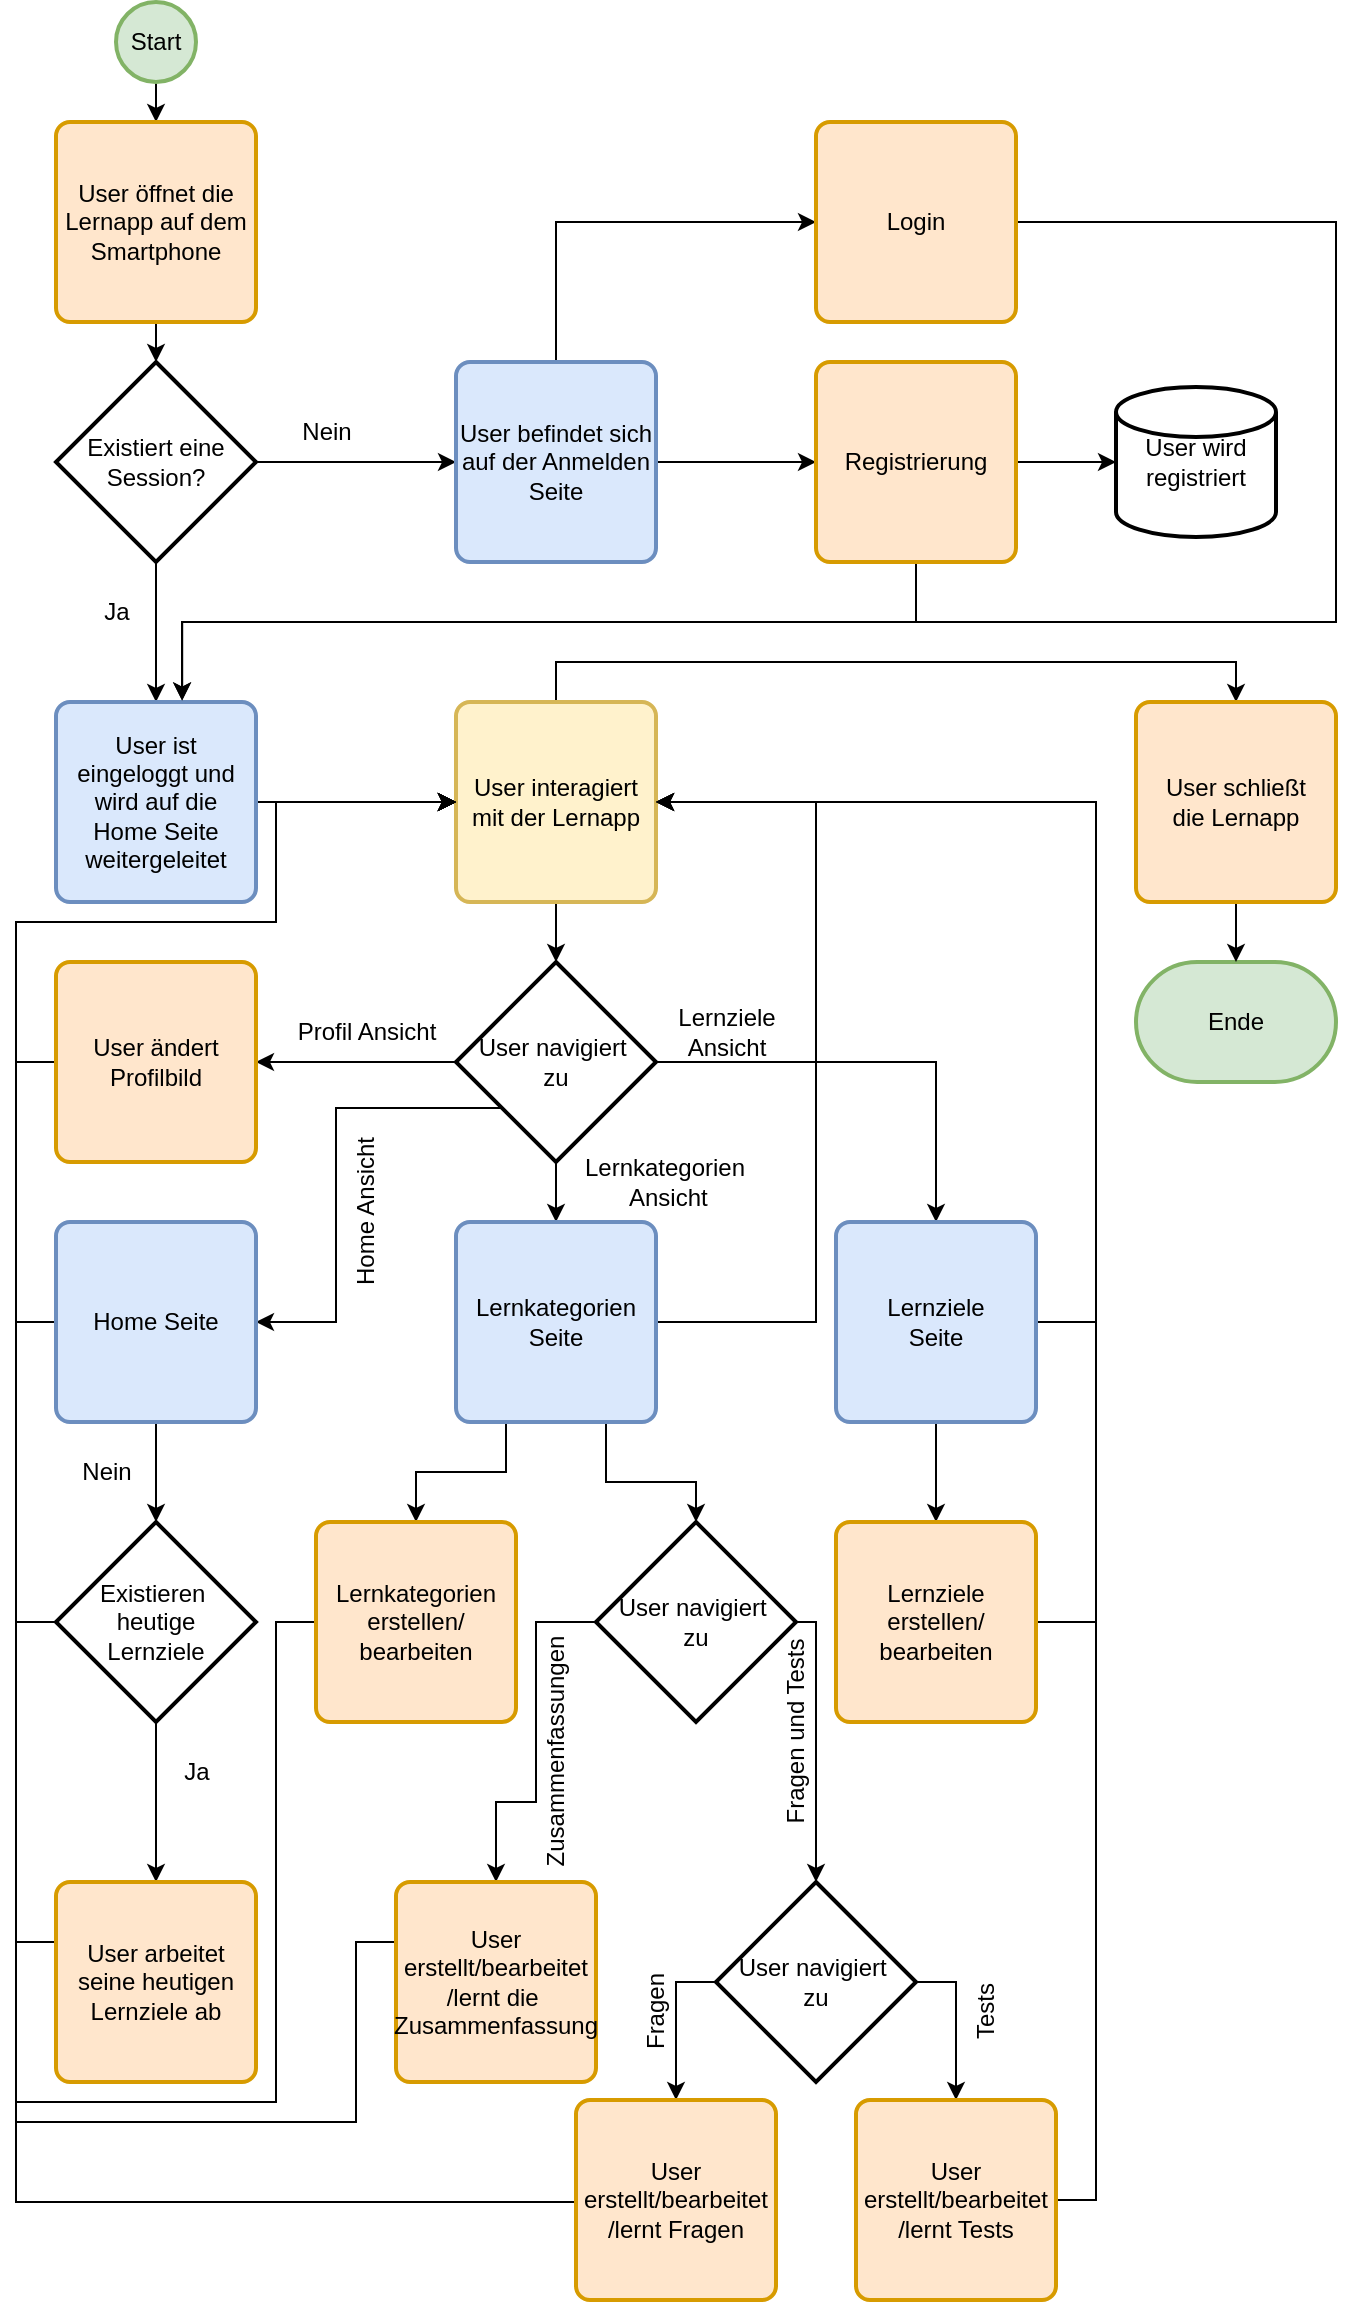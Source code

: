 <mxfile version="21.6.1" type="device">
  <diagram id="C5RBs43oDa-KdzZeNtuy" name="Page-1">
    <mxGraphModel dx="840" dy="412" grid="1" gridSize="10" guides="1" tooltips="1" connect="1" arrows="1" fold="1" page="1" pageScale="1" pageWidth="827" pageHeight="1169" math="0" shadow="0">
      <root>
        <mxCell id="WIyWlLk6GJQsqaUBKTNV-0" />
        <mxCell id="WIyWlLk6GJQsqaUBKTNV-1" parent="WIyWlLk6GJQsqaUBKTNV-0" />
        <mxCell id="JB9ikCB7ne3YyeCqC80r-2" style="edgeStyle=orthogonalEdgeStyle;rounded=0;orthogonalLoop=1;jettySize=auto;html=1;exitX=0.5;exitY=1;exitDx=0;exitDy=0;exitPerimeter=0;" parent="WIyWlLk6GJQsqaUBKTNV-1" source="JB9ikCB7ne3YyeCqC80r-0" target="JB9ikCB7ne3YyeCqC80r-1" edge="1">
          <mxGeometry relative="1" as="geometry" />
        </mxCell>
        <mxCell id="JB9ikCB7ne3YyeCqC80r-0" value="Start" style="strokeWidth=2;html=1;shape=mxgraph.flowchart.start_2;whiteSpace=wrap;fillColor=#d5e8d4;strokeColor=#82b366;" parent="WIyWlLk6GJQsqaUBKTNV-1" vertex="1">
          <mxGeometry x="90" y="20" width="40" height="40" as="geometry" />
        </mxCell>
        <mxCell id="JB9ikCB7ne3YyeCqC80r-4" style="edgeStyle=orthogonalEdgeStyle;rounded=0;orthogonalLoop=1;jettySize=auto;html=1;exitX=0.5;exitY=1;exitDx=0;exitDy=0;entryX=0.5;entryY=0;entryDx=0;entryDy=0;entryPerimeter=0;" parent="WIyWlLk6GJQsqaUBKTNV-1" source="JB9ikCB7ne3YyeCqC80r-1" target="JB9ikCB7ne3YyeCqC80r-3" edge="1">
          <mxGeometry relative="1" as="geometry" />
        </mxCell>
        <mxCell id="JB9ikCB7ne3YyeCqC80r-1" value="User öffnet die Lernapp auf dem Smartphone" style="rounded=1;whiteSpace=wrap;html=1;absoluteArcSize=1;arcSize=14;strokeWidth=2;fillColor=#ffe6cc;strokeColor=#d79b00;" parent="WIyWlLk6GJQsqaUBKTNV-1" vertex="1">
          <mxGeometry x="60" y="80" width="100" height="100" as="geometry" />
        </mxCell>
        <mxCell id="JB9ikCB7ne3YyeCqC80r-6" style="edgeStyle=orthogonalEdgeStyle;rounded=0;orthogonalLoop=1;jettySize=auto;html=1;exitX=0.5;exitY=1;exitDx=0;exitDy=0;exitPerimeter=0;entryX=0.5;entryY=0;entryDx=0;entryDy=0;" parent="WIyWlLk6GJQsqaUBKTNV-1" source="JB9ikCB7ne3YyeCqC80r-3" target="JB9ikCB7ne3YyeCqC80r-5" edge="1">
          <mxGeometry relative="1" as="geometry" />
        </mxCell>
        <mxCell id="JB9ikCB7ne3YyeCqC80r-9" style="edgeStyle=orthogonalEdgeStyle;rounded=0;orthogonalLoop=1;jettySize=auto;html=1;exitX=1;exitY=0.5;exitDx=0;exitDy=0;exitPerimeter=0;entryX=0;entryY=0.5;entryDx=0;entryDy=0;" parent="WIyWlLk6GJQsqaUBKTNV-1" source="JB9ikCB7ne3YyeCqC80r-3" target="JB9ikCB7ne3YyeCqC80r-8" edge="1">
          <mxGeometry relative="1" as="geometry" />
        </mxCell>
        <mxCell id="JB9ikCB7ne3YyeCqC80r-3" value="Existiert eine Session?" style="strokeWidth=2;html=1;shape=mxgraph.flowchart.decision;whiteSpace=wrap;" parent="WIyWlLk6GJQsqaUBKTNV-1" vertex="1">
          <mxGeometry x="60" y="200" width="100" height="100" as="geometry" />
        </mxCell>
        <mxCell id="JB9ikCB7ne3YyeCqC80r-21" style="edgeStyle=orthogonalEdgeStyle;rounded=0;orthogonalLoop=1;jettySize=auto;html=1;exitX=1;exitY=0.5;exitDx=0;exitDy=0;" parent="WIyWlLk6GJQsqaUBKTNV-1" source="JB9ikCB7ne3YyeCqC80r-5" target="JB9ikCB7ne3YyeCqC80r-20" edge="1">
          <mxGeometry relative="1" as="geometry" />
        </mxCell>
        <mxCell id="JB9ikCB7ne3YyeCqC80r-5" value="User ist eingeloggt und wird auf die &lt;br&gt;Home Seite weitergeleitet" style="rounded=1;whiteSpace=wrap;html=1;absoluteArcSize=1;arcSize=14;strokeWidth=2;fillColor=#dae8fc;strokeColor=#6c8ebf;" parent="WIyWlLk6GJQsqaUBKTNV-1" vertex="1">
          <mxGeometry x="60" y="370" width="100" height="100" as="geometry" />
        </mxCell>
        <mxCell id="JB9ikCB7ne3YyeCqC80r-7" value="Ja" style="text;html=1;align=center;verticalAlign=middle;resizable=0;points=[];autosize=1;strokeColor=none;fillColor=none;" parent="WIyWlLk6GJQsqaUBKTNV-1" vertex="1">
          <mxGeometry x="70" y="310" width="40" height="30" as="geometry" />
        </mxCell>
        <mxCell id="JB9ikCB7ne3YyeCqC80r-12" style="edgeStyle=orthogonalEdgeStyle;rounded=0;orthogonalLoop=1;jettySize=auto;html=1;exitX=0.5;exitY=0;exitDx=0;exitDy=0;entryX=0;entryY=0.5;entryDx=0;entryDy=0;" parent="WIyWlLk6GJQsqaUBKTNV-1" source="JB9ikCB7ne3YyeCqC80r-8" target="JB9ikCB7ne3YyeCqC80r-11" edge="1">
          <mxGeometry relative="1" as="geometry" />
        </mxCell>
        <mxCell id="JB9ikCB7ne3YyeCqC80r-14" style="edgeStyle=orthogonalEdgeStyle;rounded=0;orthogonalLoop=1;jettySize=auto;html=1;exitX=1;exitY=0.5;exitDx=0;exitDy=0;entryX=0;entryY=0.5;entryDx=0;entryDy=0;" parent="WIyWlLk6GJQsqaUBKTNV-1" source="JB9ikCB7ne3YyeCqC80r-8" target="JB9ikCB7ne3YyeCqC80r-13" edge="1">
          <mxGeometry relative="1" as="geometry" />
        </mxCell>
        <mxCell id="JB9ikCB7ne3YyeCqC80r-8" value="User befindet sich auf der Anmelden Seite" style="rounded=1;whiteSpace=wrap;html=1;absoluteArcSize=1;arcSize=14;strokeWidth=2;fillColor=#dae8fc;strokeColor=#6c8ebf;" parent="WIyWlLk6GJQsqaUBKTNV-1" vertex="1">
          <mxGeometry x="260" y="200" width="100" height="100" as="geometry" />
        </mxCell>
        <mxCell id="JB9ikCB7ne3YyeCqC80r-10" value="Nein" style="text;html=1;align=center;verticalAlign=middle;resizable=0;points=[];autosize=1;strokeColor=none;fillColor=none;" parent="WIyWlLk6GJQsqaUBKTNV-1" vertex="1">
          <mxGeometry x="170" y="220" width="50" height="30" as="geometry" />
        </mxCell>
        <mxCell id="JB9ikCB7ne3YyeCqC80r-18" style="edgeStyle=orthogonalEdgeStyle;rounded=0;orthogonalLoop=1;jettySize=auto;html=1;exitX=1;exitY=0.5;exitDx=0;exitDy=0;entryX=0.631;entryY=-0.007;entryDx=0;entryDy=0;entryPerimeter=0;" parent="WIyWlLk6GJQsqaUBKTNV-1" source="JB9ikCB7ne3YyeCqC80r-11" target="JB9ikCB7ne3YyeCqC80r-5" edge="1">
          <mxGeometry relative="1" as="geometry">
            <mxPoint x="150" y="550" as="targetPoint" />
            <Array as="points">
              <mxPoint x="700" y="130" />
              <mxPoint x="700" y="330" />
              <mxPoint x="123" y="330" />
            </Array>
          </mxGeometry>
        </mxCell>
        <mxCell id="JB9ikCB7ne3YyeCqC80r-11" value="Login" style="rounded=1;whiteSpace=wrap;html=1;absoluteArcSize=1;arcSize=14;strokeWidth=2;fillColor=#ffe6cc;strokeColor=#d79b00;" parent="WIyWlLk6GJQsqaUBKTNV-1" vertex="1">
          <mxGeometry x="440" y="80" width="100" height="100" as="geometry" />
        </mxCell>
        <mxCell id="JB9ikCB7ne3YyeCqC80r-16" style="edgeStyle=orthogonalEdgeStyle;rounded=0;orthogonalLoop=1;jettySize=auto;html=1;exitX=1;exitY=0.5;exitDx=0;exitDy=0;entryX=0;entryY=0.5;entryDx=0;entryDy=0;entryPerimeter=0;" parent="WIyWlLk6GJQsqaUBKTNV-1" source="JB9ikCB7ne3YyeCqC80r-13" target="JB9ikCB7ne3YyeCqC80r-15" edge="1">
          <mxGeometry relative="1" as="geometry" />
        </mxCell>
        <mxCell id="JB9ikCB7ne3YyeCqC80r-19" style="edgeStyle=orthogonalEdgeStyle;rounded=0;orthogonalLoop=1;jettySize=auto;html=1;exitX=0.5;exitY=1;exitDx=0;exitDy=0;entryX=0.63;entryY=-0.007;entryDx=0;entryDy=0;entryPerimeter=0;" parent="WIyWlLk6GJQsqaUBKTNV-1" source="JB9ikCB7ne3YyeCqC80r-13" target="JB9ikCB7ne3YyeCqC80r-5" edge="1">
          <mxGeometry relative="1" as="geometry">
            <Array as="points">
              <mxPoint x="490" y="330" />
              <mxPoint x="123" y="330" />
            </Array>
          </mxGeometry>
        </mxCell>
        <mxCell id="JB9ikCB7ne3YyeCqC80r-13" value="Registrierung" style="rounded=1;whiteSpace=wrap;html=1;absoluteArcSize=1;arcSize=14;strokeWidth=2;fillColor=#ffe6cc;strokeColor=#d79b00;" parent="WIyWlLk6GJQsqaUBKTNV-1" vertex="1">
          <mxGeometry x="440" y="200" width="100" height="100" as="geometry" />
        </mxCell>
        <mxCell id="JB9ikCB7ne3YyeCqC80r-15" value="User wird registriert" style="strokeWidth=2;html=1;shape=mxgraph.flowchart.database;whiteSpace=wrap;" parent="WIyWlLk6GJQsqaUBKTNV-1" vertex="1">
          <mxGeometry x="590" y="212.5" width="80" height="75" as="geometry" />
        </mxCell>
        <mxCell id="JB9ikCB7ne3YyeCqC80r-23" style="edgeStyle=orthogonalEdgeStyle;rounded=0;orthogonalLoop=1;jettySize=auto;html=1;exitX=0.5;exitY=1;exitDx=0;exitDy=0;entryX=0.5;entryY=0;entryDx=0;entryDy=0;entryPerimeter=0;" parent="WIyWlLk6GJQsqaUBKTNV-1" source="JB9ikCB7ne3YyeCqC80r-20" target="JB9ikCB7ne3YyeCqC80r-22" edge="1">
          <mxGeometry relative="1" as="geometry" />
        </mxCell>
        <mxCell id="JB9ikCB7ne3YyeCqC80r-50" style="edgeStyle=orthogonalEdgeStyle;rounded=0;orthogonalLoop=1;jettySize=auto;html=1;entryX=0.5;entryY=0;entryDx=0;entryDy=0;exitX=0.5;exitY=0;exitDx=0;exitDy=0;" parent="WIyWlLk6GJQsqaUBKTNV-1" source="JB9ikCB7ne3YyeCqC80r-20" target="JB9ikCB7ne3YyeCqC80r-49" edge="1">
          <mxGeometry relative="1" as="geometry" />
        </mxCell>
        <mxCell id="JB9ikCB7ne3YyeCqC80r-20" value="User interagiert mit der Lernapp" style="rounded=1;whiteSpace=wrap;html=1;absoluteArcSize=1;arcSize=14;strokeWidth=2;fillColor=#fff2cc;strokeColor=#d6b656;" parent="WIyWlLk6GJQsqaUBKTNV-1" vertex="1">
          <mxGeometry x="260" y="370" width="100" height="100" as="geometry" />
        </mxCell>
        <mxCell id="JB9ikCB7ne3YyeCqC80r-25" style="edgeStyle=orthogonalEdgeStyle;rounded=0;orthogonalLoop=1;jettySize=auto;html=1;entryX=1;entryY=0.5;entryDx=0;entryDy=0;" parent="WIyWlLk6GJQsqaUBKTNV-1" source="JB9ikCB7ne3YyeCqC80r-22" target="JB9ikCB7ne3YyeCqC80r-24" edge="1">
          <mxGeometry relative="1" as="geometry" />
        </mxCell>
        <mxCell id="JB9ikCB7ne3YyeCqC80r-32" style="edgeStyle=orthogonalEdgeStyle;rounded=0;orthogonalLoop=1;jettySize=auto;html=1;exitX=0.254;exitY=0.73;exitDx=0;exitDy=0;exitPerimeter=0;entryX=1;entryY=0.5;entryDx=0;entryDy=0;" parent="WIyWlLk6GJQsqaUBKTNV-1" source="JB9ikCB7ne3YyeCqC80r-22" target="JB9ikCB7ne3YyeCqC80r-28" edge="1">
          <mxGeometry relative="1" as="geometry">
            <Array as="points">
              <mxPoint x="200" y="573" />
              <mxPoint x="200" y="680" />
            </Array>
          </mxGeometry>
        </mxCell>
        <mxCell id="JB9ikCB7ne3YyeCqC80r-34" style="edgeStyle=orthogonalEdgeStyle;rounded=0;orthogonalLoop=1;jettySize=auto;html=1;exitX=0.5;exitY=1;exitDx=0;exitDy=0;exitPerimeter=0;entryX=0.5;entryY=0;entryDx=0;entryDy=0;" parent="WIyWlLk6GJQsqaUBKTNV-1" source="JB9ikCB7ne3YyeCqC80r-22" target="JB9ikCB7ne3YyeCqC80r-29" edge="1">
          <mxGeometry relative="1" as="geometry" />
        </mxCell>
        <mxCell id="JB9ikCB7ne3YyeCqC80r-36" style="edgeStyle=orthogonalEdgeStyle;rounded=0;orthogonalLoop=1;jettySize=auto;html=1;exitX=1;exitY=0.5;exitDx=0;exitDy=0;exitPerimeter=0;entryX=0.5;entryY=0;entryDx=0;entryDy=0;" parent="WIyWlLk6GJQsqaUBKTNV-1" source="JB9ikCB7ne3YyeCqC80r-22" target="JB9ikCB7ne3YyeCqC80r-30" edge="1">
          <mxGeometry relative="1" as="geometry" />
        </mxCell>
        <mxCell id="JB9ikCB7ne3YyeCqC80r-22" value="User navigiert&amp;nbsp;&lt;br&gt;zu" style="strokeWidth=2;html=1;shape=mxgraph.flowchart.decision;whiteSpace=wrap;" parent="WIyWlLk6GJQsqaUBKTNV-1" vertex="1">
          <mxGeometry x="260" y="500" width="100" height="100" as="geometry" />
        </mxCell>
        <mxCell id="JB9ikCB7ne3YyeCqC80r-27" style="edgeStyle=orthogonalEdgeStyle;rounded=0;orthogonalLoop=1;jettySize=auto;html=1;exitX=0;exitY=0.5;exitDx=0;exitDy=0;entryX=0;entryY=0.5;entryDx=0;entryDy=0;" parent="WIyWlLk6GJQsqaUBKTNV-1" source="JB9ikCB7ne3YyeCqC80r-24" target="JB9ikCB7ne3YyeCqC80r-20" edge="1">
          <mxGeometry relative="1" as="geometry">
            <Array as="points">
              <mxPoint x="40" y="550" />
              <mxPoint x="40" y="480" />
              <mxPoint x="170" y="480" />
              <mxPoint x="170" y="420" />
            </Array>
            <mxPoint x="259" y="540" as="targetPoint" />
          </mxGeometry>
        </mxCell>
        <mxCell id="JB9ikCB7ne3YyeCqC80r-24" value="User ändert Profilbild" style="rounded=1;whiteSpace=wrap;html=1;absoluteArcSize=1;arcSize=14;strokeWidth=2;fillColor=#ffe6cc;strokeColor=#d79b00;" parent="WIyWlLk6GJQsqaUBKTNV-1" vertex="1">
          <mxGeometry x="60" y="500" width="100" height="100" as="geometry" />
        </mxCell>
        <mxCell id="JB9ikCB7ne3YyeCqC80r-26" value="Profil Ansicht" style="text;html=1;align=center;verticalAlign=middle;resizable=0;points=[];autosize=1;strokeColor=none;fillColor=none;" parent="WIyWlLk6GJQsqaUBKTNV-1" vertex="1">
          <mxGeometry x="170" y="520" width="90" height="30" as="geometry" />
        </mxCell>
        <mxCell id="JB9ikCB7ne3YyeCqC80r-31" style="edgeStyle=orthogonalEdgeStyle;rounded=0;orthogonalLoop=1;jettySize=auto;html=1;exitX=0;exitY=0.5;exitDx=0;exitDy=0;entryX=0;entryY=0.5;entryDx=0;entryDy=0;" parent="WIyWlLk6GJQsqaUBKTNV-1" source="JB9ikCB7ne3YyeCqC80r-28" target="JB9ikCB7ne3YyeCqC80r-20" edge="1">
          <mxGeometry relative="1" as="geometry">
            <Array as="points">
              <mxPoint x="40" y="680" />
              <mxPoint x="40" y="480" />
              <mxPoint x="170" y="480" />
              <mxPoint x="170" y="420" />
            </Array>
          </mxGeometry>
        </mxCell>
        <mxCell id="JB9ikCB7ne3YyeCqC80r-42" style="edgeStyle=orthogonalEdgeStyle;rounded=0;orthogonalLoop=1;jettySize=auto;html=1;exitX=0.5;exitY=1;exitDx=0;exitDy=0;entryX=0.5;entryY=0;entryDx=0;entryDy=0;entryPerimeter=0;" parent="WIyWlLk6GJQsqaUBKTNV-1" source="JB9ikCB7ne3YyeCqC80r-28" target="JB9ikCB7ne3YyeCqC80r-41" edge="1">
          <mxGeometry relative="1" as="geometry" />
        </mxCell>
        <mxCell id="JB9ikCB7ne3YyeCqC80r-28" value="Home Seite" style="rounded=1;whiteSpace=wrap;html=1;absoluteArcSize=1;arcSize=14;strokeWidth=2;fillColor=#dae8fc;strokeColor=#6c8ebf;" parent="WIyWlLk6GJQsqaUBKTNV-1" vertex="1">
          <mxGeometry x="60" y="630" width="100" height="100" as="geometry" />
        </mxCell>
        <mxCell id="JB9ikCB7ne3YyeCqC80r-37" style="edgeStyle=orthogonalEdgeStyle;rounded=0;orthogonalLoop=1;jettySize=auto;html=1;exitX=1;exitY=0.5;exitDx=0;exitDy=0;" parent="WIyWlLk6GJQsqaUBKTNV-1" source="JB9ikCB7ne3YyeCqC80r-29" edge="1">
          <mxGeometry relative="1" as="geometry">
            <Array as="points">
              <mxPoint x="440" y="680" />
              <mxPoint x="440" y="420" />
            </Array>
            <mxPoint x="360" y="420" as="targetPoint" />
          </mxGeometry>
        </mxCell>
        <mxCell id="JB9ikCB7ne3YyeCqC80r-54" style="edgeStyle=orthogonalEdgeStyle;rounded=0;orthogonalLoop=1;jettySize=auto;html=1;exitX=0.25;exitY=1;exitDx=0;exitDy=0;entryX=0.5;entryY=0;entryDx=0;entryDy=0;" parent="WIyWlLk6GJQsqaUBKTNV-1" source="JB9ikCB7ne3YyeCqC80r-29" target="JB9ikCB7ne3YyeCqC80r-52" edge="1">
          <mxGeometry relative="1" as="geometry" />
        </mxCell>
        <mxCell id="JB9ikCB7ne3YyeCqC80r-55" style="edgeStyle=orthogonalEdgeStyle;rounded=0;orthogonalLoop=1;jettySize=auto;html=1;exitX=0.75;exitY=1;exitDx=0;exitDy=0;entryX=0.5;entryY=0;entryDx=0;entryDy=0;entryPerimeter=0;" parent="WIyWlLk6GJQsqaUBKTNV-1" source="JB9ikCB7ne3YyeCqC80r-29" edge="1" target="JB9ikCB7ne3YyeCqC80r-56">
          <mxGeometry relative="1" as="geometry">
            <mxPoint x="370" y="980" as="targetPoint" />
            <Array as="points">
              <mxPoint x="335" y="760" />
              <mxPoint x="380" y="760" />
            </Array>
          </mxGeometry>
        </mxCell>
        <mxCell id="JB9ikCB7ne3YyeCqC80r-29" value="Lernkategorien Seite" style="rounded=1;whiteSpace=wrap;html=1;absoluteArcSize=1;arcSize=14;strokeWidth=2;fillColor=#dae8fc;strokeColor=#6c8ebf;" parent="WIyWlLk6GJQsqaUBKTNV-1" vertex="1">
          <mxGeometry x="260" y="630" width="100" height="100" as="geometry" />
        </mxCell>
        <mxCell id="JB9ikCB7ne3YyeCqC80r-38" style="edgeStyle=orthogonalEdgeStyle;rounded=0;orthogonalLoop=1;jettySize=auto;html=1;exitX=1;exitY=0.5;exitDx=0;exitDy=0;entryX=1;entryY=0.5;entryDx=0;entryDy=0;" parent="WIyWlLk6GJQsqaUBKTNV-1" source="JB9ikCB7ne3YyeCqC80r-30" edge="1" target="JB9ikCB7ne3YyeCqC80r-20">
          <mxGeometry relative="1" as="geometry">
            <mxPoint x="360" y="510" as="targetPoint" />
            <Array as="points">
              <mxPoint x="580" y="680" />
              <mxPoint x="580" y="420" />
            </Array>
          </mxGeometry>
        </mxCell>
        <mxCell id="JB9ikCB7ne3YyeCqC80r-60" style="edgeStyle=orthogonalEdgeStyle;rounded=0;orthogonalLoop=1;jettySize=auto;html=1;exitX=0.5;exitY=1;exitDx=0;exitDy=0;" parent="WIyWlLk6GJQsqaUBKTNV-1" source="JB9ikCB7ne3YyeCqC80r-30" target="JB9ikCB7ne3YyeCqC80r-59" edge="1">
          <mxGeometry relative="1" as="geometry" />
        </mxCell>
        <mxCell id="JB9ikCB7ne3YyeCqC80r-30" value="Lernziele&lt;br&gt;Seite" style="rounded=1;whiteSpace=wrap;html=1;absoluteArcSize=1;arcSize=14;strokeWidth=2;fillColor=#dae8fc;strokeColor=#6c8ebf;" parent="WIyWlLk6GJQsqaUBKTNV-1" vertex="1">
          <mxGeometry x="450" y="630" width="100" height="100" as="geometry" />
        </mxCell>
        <mxCell id="JB9ikCB7ne3YyeCqC80r-33" value="Home Ansicht" style="text;html=1;align=center;verticalAlign=middle;resizable=0;points=[];autosize=1;strokeColor=none;fillColor=none;rotation=-90;" parent="WIyWlLk6GJQsqaUBKTNV-1" vertex="1">
          <mxGeometry x="165" y="610" width="100" height="30" as="geometry" />
        </mxCell>
        <mxCell id="JB9ikCB7ne3YyeCqC80r-35" value="Lernkategorien&lt;br&gt;&amp;nbsp;Ansicht" style="text;html=1;align=center;verticalAlign=middle;resizable=0;points=[];autosize=1;strokeColor=none;fillColor=none;" parent="WIyWlLk6GJQsqaUBKTNV-1" vertex="1">
          <mxGeometry x="314" y="590" width="100" height="40" as="geometry" />
        </mxCell>
        <mxCell id="JB9ikCB7ne3YyeCqC80r-39" value="Lernziele&lt;br&gt;Ansicht" style="text;html=1;align=center;verticalAlign=middle;resizable=0;points=[];autosize=1;strokeColor=none;fillColor=none;" parent="WIyWlLk6GJQsqaUBKTNV-1" vertex="1">
          <mxGeometry x="360" y="515" width="70" height="40" as="geometry" />
        </mxCell>
        <mxCell id="JB9ikCB7ne3YyeCqC80r-44" style="edgeStyle=orthogonalEdgeStyle;rounded=0;orthogonalLoop=1;jettySize=auto;html=1;exitX=0.5;exitY=1;exitDx=0;exitDy=0;exitPerimeter=0;entryX=0.5;entryY=0;entryDx=0;entryDy=0;" parent="WIyWlLk6GJQsqaUBKTNV-1" source="JB9ikCB7ne3YyeCqC80r-41" target="JB9ikCB7ne3YyeCqC80r-43" edge="1">
          <mxGeometry relative="1" as="geometry" />
        </mxCell>
        <mxCell id="JB9ikCB7ne3YyeCqC80r-45" style="edgeStyle=orthogonalEdgeStyle;rounded=0;orthogonalLoop=1;jettySize=auto;html=1;entryX=0;entryY=0.5;entryDx=0;entryDy=0;exitX=0;exitY=0.5;exitDx=0;exitDy=0;exitPerimeter=0;" parent="WIyWlLk6GJQsqaUBKTNV-1" source="JB9ikCB7ne3YyeCqC80r-41" edge="1" target="JB9ikCB7ne3YyeCqC80r-20">
          <mxGeometry relative="1" as="geometry">
            <mxPoint x="260" y="540" as="targetPoint" />
            <Array as="points">
              <mxPoint x="40" y="830" />
              <mxPoint x="40" y="480" />
              <mxPoint x="170" y="480" />
              <mxPoint x="170" y="420" />
            </Array>
          </mxGeometry>
        </mxCell>
        <mxCell id="JB9ikCB7ne3YyeCqC80r-41" value="Existieren&amp;nbsp;&lt;br&gt;heutige&lt;br&gt;Lernziele" style="strokeWidth=2;html=1;shape=mxgraph.flowchart.decision;whiteSpace=wrap;" parent="WIyWlLk6GJQsqaUBKTNV-1" vertex="1">
          <mxGeometry x="60" y="780" width="100" height="100" as="geometry" />
        </mxCell>
        <mxCell id="JB9ikCB7ne3YyeCqC80r-46" style="edgeStyle=orthogonalEdgeStyle;rounded=0;orthogonalLoop=1;jettySize=auto;html=1;exitX=0;exitY=0.5;exitDx=0;exitDy=0;entryX=0;entryY=0.5;entryDx=0;entryDy=0;" parent="WIyWlLk6GJQsqaUBKTNV-1" source="JB9ikCB7ne3YyeCqC80r-43" target="JB9ikCB7ne3YyeCqC80r-20" edge="1">
          <mxGeometry relative="1" as="geometry">
            <Array as="points">
              <mxPoint x="40" y="990" />
              <mxPoint x="40" y="480" />
              <mxPoint x="170" y="480" />
              <mxPoint x="170" y="420" />
            </Array>
          </mxGeometry>
        </mxCell>
        <mxCell id="JB9ikCB7ne3YyeCqC80r-43" value="User arbeitet&lt;br&gt;seine heutigen&lt;br&gt;Lernziele ab" style="rounded=1;whiteSpace=wrap;html=1;absoluteArcSize=1;arcSize=14;strokeWidth=2;fillColor=#ffe6cc;strokeColor=#d79b00;" parent="WIyWlLk6GJQsqaUBKTNV-1" vertex="1">
          <mxGeometry x="60" y="960" width="100" height="100" as="geometry" />
        </mxCell>
        <mxCell id="JB9ikCB7ne3YyeCqC80r-47" value="Ende" style="strokeWidth=2;html=1;shape=mxgraph.flowchart.terminator;whiteSpace=wrap;fillColor=#d5e8d4;strokeColor=#82b366;" parent="WIyWlLk6GJQsqaUBKTNV-1" vertex="1">
          <mxGeometry x="600" y="500" width="100" height="60" as="geometry" />
        </mxCell>
        <mxCell id="JB9ikCB7ne3YyeCqC80r-51" style="edgeStyle=orthogonalEdgeStyle;rounded=0;orthogonalLoop=1;jettySize=auto;html=1;entryX=0.5;entryY=0;entryDx=0;entryDy=0;entryPerimeter=0;" parent="WIyWlLk6GJQsqaUBKTNV-1" source="JB9ikCB7ne3YyeCqC80r-49" target="JB9ikCB7ne3YyeCqC80r-47" edge="1">
          <mxGeometry relative="1" as="geometry" />
        </mxCell>
        <mxCell id="JB9ikCB7ne3YyeCqC80r-49" value="User schließt &lt;br&gt;die Lernapp" style="rounded=1;whiteSpace=wrap;html=1;absoluteArcSize=1;arcSize=14;strokeWidth=2;fillColor=#ffe6cc;strokeColor=#d79b00;" parent="WIyWlLk6GJQsqaUBKTNV-1" vertex="1">
          <mxGeometry x="600" y="370" width="100" height="100" as="geometry" />
        </mxCell>
        <mxCell id="VhtfZ0aydcPNrDFuSmps-13" style="edgeStyle=orthogonalEdgeStyle;rounded=0;orthogonalLoop=1;jettySize=auto;html=1;exitX=0;exitY=0.5;exitDx=0;exitDy=0;entryX=0;entryY=0.5;entryDx=0;entryDy=0;" edge="1" parent="WIyWlLk6GJQsqaUBKTNV-1" source="JB9ikCB7ne3YyeCqC80r-52" target="JB9ikCB7ne3YyeCqC80r-20">
          <mxGeometry relative="1" as="geometry">
            <Array as="points">
              <mxPoint x="170" y="830" />
              <mxPoint x="170" y="1070" />
              <mxPoint x="40" y="1070" />
              <mxPoint x="40" y="480" />
              <mxPoint x="170" y="480" />
              <mxPoint x="170" y="420" />
            </Array>
          </mxGeometry>
        </mxCell>
        <mxCell id="JB9ikCB7ne3YyeCqC80r-52" value="Lernkategorien&lt;br&gt;erstellen/&lt;br&gt;bearbeiten" style="rounded=1;whiteSpace=wrap;html=1;absoluteArcSize=1;arcSize=14;strokeWidth=2;fillColor=#ffe6cc;strokeColor=#d79b00;" parent="WIyWlLk6GJQsqaUBKTNV-1" vertex="1">
          <mxGeometry x="190" y="780" width="100" height="100" as="geometry" />
        </mxCell>
        <mxCell id="JB9ikCB7ne3YyeCqC80r-62" style="edgeStyle=orthogonalEdgeStyle;rounded=0;orthogonalLoop=1;jettySize=auto;html=1;exitX=0;exitY=0.5;exitDx=0;exitDy=0;exitPerimeter=0;entryX=0.5;entryY=0;entryDx=0;entryDy=0;" parent="WIyWlLk6GJQsqaUBKTNV-1" source="JB9ikCB7ne3YyeCqC80r-56" target="JB9ikCB7ne3YyeCqC80r-57" edge="1">
          <mxGeometry relative="1" as="geometry">
            <Array as="points">
              <mxPoint x="300" y="830" />
              <mxPoint x="300" y="920" />
              <mxPoint x="280" y="920" />
            </Array>
          </mxGeometry>
        </mxCell>
        <mxCell id="JB9ikCB7ne3YyeCqC80r-63" style="edgeStyle=orthogonalEdgeStyle;rounded=0;orthogonalLoop=1;jettySize=auto;html=1;entryX=0.5;entryY=0;entryDx=0;entryDy=0;entryPerimeter=0;exitX=1;exitY=0.5;exitDx=0;exitDy=0;exitPerimeter=0;" parent="WIyWlLk6GJQsqaUBKTNV-1" source="JB9ikCB7ne3YyeCqC80r-56" target="VhtfZ0aydcPNrDFuSmps-2" edge="1">
          <mxGeometry relative="1" as="geometry">
            <mxPoint x="420" y="1030" as="sourcePoint" />
            <mxPoint x="440" y="1150" as="targetPoint" />
            <Array as="points">
              <mxPoint x="440" y="830" />
            </Array>
          </mxGeometry>
        </mxCell>
        <mxCell id="JB9ikCB7ne3YyeCqC80r-56" value="User navigiert&amp;nbsp;&lt;br&gt;zu" style="strokeWidth=2;html=1;shape=mxgraph.flowchart.decision;whiteSpace=wrap;" parent="WIyWlLk6GJQsqaUBKTNV-1" vertex="1">
          <mxGeometry x="330" y="780" width="100" height="100" as="geometry" />
        </mxCell>
        <mxCell id="VhtfZ0aydcPNrDFuSmps-14" style="edgeStyle=orthogonalEdgeStyle;rounded=0;orthogonalLoop=1;jettySize=auto;html=1;exitX=0;exitY=0.5;exitDx=0;exitDy=0;entryX=0;entryY=0.5;entryDx=0;entryDy=0;" edge="1" parent="WIyWlLk6GJQsqaUBKTNV-1" source="JB9ikCB7ne3YyeCqC80r-57" target="JB9ikCB7ne3YyeCqC80r-20">
          <mxGeometry relative="1" as="geometry">
            <mxPoint x="260" y="540" as="targetPoint" />
            <Array as="points">
              <mxPoint x="230" y="990" />
              <mxPoint x="210" y="990" />
              <mxPoint x="210" y="1080" />
              <mxPoint x="40" y="1080" />
              <mxPoint x="40" y="480" />
              <mxPoint x="170" y="480" />
              <mxPoint x="170" y="420" />
            </Array>
          </mxGeometry>
        </mxCell>
        <mxCell id="JB9ikCB7ne3YyeCqC80r-57" value="User erstellt/bearbeitet&lt;br&gt;/lernt die&amp;nbsp;&lt;br&gt;Zusammenfassung" style="rounded=1;whiteSpace=wrap;html=1;absoluteArcSize=1;arcSize=14;strokeWidth=2;fillColor=#ffe6cc;strokeColor=#d79b00;" parent="WIyWlLk6GJQsqaUBKTNV-1" vertex="1">
          <mxGeometry x="230" y="960" width="100" height="100" as="geometry" />
        </mxCell>
        <mxCell id="JB9ikCB7ne3YyeCqC80r-61" style="edgeStyle=orthogonalEdgeStyle;rounded=0;orthogonalLoop=1;jettySize=auto;html=1;exitX=1;exitY=0.5;exitDx=0;exitDy=0;entryX=1;entryY=0.5;entryDx=0;entryDy=0;" parent="WIyWlLk6GJQsqaUBKTNV-1" source="JB9ikCB7ne3YyeCqC80r-59" target="JB9ikCB7ne3YyeCqC80r-20" edge="1">
          <mxGeometry relative="1" as="geometry">
            <Array as="points">
              <mxPoint x="580" y="830" />
              <mxPoint x="580" y="420" />
            </Array>
          </mxGeometry>
        </mxCell>
        <mxCell id="JB9ikCB7ne3YyeCqC80r-59" value="Lernziele erstellen/&lt;br&gt;bearbeiten" style="rounded=1;whiteSpace=wrap;html=1;absoluteArcSize=1;arcSize=14;strokeWidth=2;fillColor=#ffe6cc;strokeColor=#d79b00;" parent="WIyWlLk6GJQsqaUBKTNV-1" vertex="1">
          <mxGeometry x="450" y="780" width="100" height="100" as="geometry" />
        </mxCell>
        <mxCell id="JB9ikCB7ne3YyeCqC80r-64" value="&lt;font style=&quot;font-size: 12px;&quot;&gt;Zusammenfassungen&lt;/font&gt;" style="text;html=1;align=center;verticalAlign=middle;resizable=0;points=[];autosize=1;strokeColor=none;fillColor=none;rotation=-90;" parent="WIyWlLk6GJQsqaUBKTNV-1" vertex="1">
          <mxGeometry x="240" y="880" width="140" height="30" as="geometry" />
        </mxCell>
        <mxCell id="JB9ikCB7ne3YyeCqC80r-66" value="&lt;font style=&quot;font-size: 12px;&quot;&gt;Fragen und Tests&lt;/font&gt;" style="text;html=1;align=center;verticalAlign=middle;resizable=0;points=[];autosize=1;strokeColor=none;fillColor=none;rotation=-90;" parent="WIyWlLk6GJQsqaUBKTNV-1" vertex="1">
          <mxGeometry x="370" y="870" width="120" height="30" as="geometry" />
        </mxCell>
        <mxCell id="VhtfZ0aydcPNrDFuSmps-4" style="edgeStyle=orthogonalEdgeStyle;rounded=0;orthogonalLoop=1;jettySize=auto;html=1;exitX=0;exitY=0.5;exitDx=0;exitDy=0;exitPerimeter=0;entryX=0.5;entryY=0;entryDx=0;entryDy=0;" edge="1" parent="WIyWlLk6GJQsqaUBKTNV-1" source="VhtfZ0aydcPNrDFuSmps-2" target="VhtfZ0aydcPNrDFuSmps-3">
          <mxGeometry relative="1" as="geometry" />
        </mxCell>
        <mxCell id="VhtfZ0aydcPNrDFuSmps-7" style="edgeStyle=orthogonalEdgeStyle;rounded=0;orthogonalLoop=1;jettySize=auto;html=1;exitX=1;exitY=0.5;exitDx=0;exitDy=0;exitPerimeter=0;" edge="1" parent="WIyWlLk6GJQsqaUBKTNV-1" source="VhtfZ0aydcPNrDFuSmps-2" target="VhtfZ0aydcPNrDFuSmps-6">
          <mxGeometry relative="1" as="geometry" />
        </mxCell>
        <mxCell id="VhtfZ0aydcPNrDFuSmps-2" value="User navigiert&amp;nbsp;&lt;br&gt;zu" style="strokeWidth=2;html=1;shape=mxgraph.flowchart.decision;whiteSpace=wrap;" vertex="1" parent="WIyWlLk6GJQsqaUBKTNV-1">
          <mxGeometry x="390" y="960" width="100" height="100" as="geometry" />
        </mxCell>
        <mxCell id="VhtfZ0aydcPNrDFuSmps-11" style="edgeStyle=orthogonalEdgeStyle;rounded=0;orthogonalLoop=1;jettySize=auto;html=1;exitX=0;exitY=0.5;exitDx=0;exitDy=0;entryX=0;entryY=0.5;entryDx=0;entryDy=0;" edge="1" parent="WIyWlLk6GJQsqaUBKTNV-1" source="VhtfZ0aydcPNrDFuSmps-3" target="JB9ikCB7ne3YyeCqC80r-20">
          <mxGeometry relative="1" as="geometry">
            <Array as="points">
              <mxPoint x="320" y="1120" />
              <mxPoint x="40" y="1120" />
              <mxPoint x="40" y="480" />
              <mxPoint x="170" y="480" />
              <mxPoint x="170" y="420" />
            </Array>
          </mxGeometry>
        </mxCell>
        <mxCell id="VhtfZ0aydcPNrDFuSmps-3" value="User erstellt/bearbeitet&lt;br&gt;/lernt Fragen" style="rounded=1;whiteSpace=wrap;html=1;absoluteArcSize=1;arcSize=14;strokeWidth=2;fillColor=#ffe6cc;strokeColor=#d79b00;" vertex="1" parent="WIyWlLk6GJQsqaUBKTNV-1">
          <mxGeometry x="320" y="1069" width="100" height="100" as="geometry" />
        </mxCell>
        <mxCell id="VhtfZ0aydcPNrDFuSmps-5" value="&lt;font style=&quot;&quot;&gt;&lt;font style=&quot;font-size: 12px;&quot;&gt;Fragen&lt;/font&gt;&lt;br&gt;&lt;/font&gt;" style="text;html=1;align=center;verticalAlign=middle;resizable=0;points=[];autosize=1;strokeColor=none;fillColor=none;rotation=-90;" vertex="1" parent="WIyWlLk6GJQsqaUBKTNV-1">
          <mxGeometry x="330" y="1010" width="60" height="30" as="geometry" />
        </mxCell>
        <mxCell id="VhtfZ0aydcPNrDFuSmps-15" style="edgeStyle=orthogonalEdgeStyle;rounded=0;orthogonalLoop=1;jettySize=auto;html=1;exitX=1;exitY=0.5;exitDx=0;exitDy=0;" edge="1" parent="WIyWlLk6GJQsqaUBKTNV-1" source="VhtfZ0aydcPNrDFuSmps-6">
          <mxGeometry relative="1" as="geometry">
            <mxPoint x="360" y="420" as="targetPoint" />
            <Array as="points">
              <mxPoint x="580" y="1119" />
              <mxPoint x="580" y="420" />
            </Array>
          </mxGeometry>
        </mxCell>
        <mxCell id="VhtfZ0aydcPNrDFuSmps-6" value="User erstellt/bearbeitet&lt;br&gt;/lernt Tests" style="rounded=1;whiteSpace=wrap;html=1;absoluteArcSize=1;arcSize=14;strokeWidth=2;fillColor=#ffe6cc;strokeColor=#d79b00;" vertex="1" parent="WIyWlLk6GJQsqaUBKTNV-1">
          <mxGeometry x="460" y="1069" width="100" height="100" as="geometry" />
        </mxCell>
        <mxCell id="VhtfZ0aydcPNrDFuSmps-8" value="Nein" style="text;html=1;align=center;verticalAlign=middle;resizable=0;points=[];autosize=1;strokeColor=none;fillColor=none;" vertex="1" parent="WIyWlLk6GJQsqaUBKTNV-1">
          <mxGeometry x="60" y="740" width="50" height="30" as="geometry" />
        </mxCell>
        <mxCell id="VhtfZ0aydcPNrDFuSmps-9" value="Ja" style="text;html=1;align=center;verticalAlign=middle;resizable=0;points=[];autosize=1;strokeColor=none;fillColor=none;" vertex="1" parent="WIyWlLk6GJQsqaUBKTNV-1">
          <mxGeometry x="110" y="890" width="40" height="30" as="geometry" />
        </mxCell>
        <mxCell id="VhtfZ0aydcPNrDFuSmps-10" value="&lt;font style=&quot;&quot;&gt;&lt;font style=&quot;font-size: 12px;&quot;&gt;Tests&lt;/font&gt;&lt;br&gt;&lt;/font&gt;" style="text;html=1;align=center;verticalAlign=middle;resizable=0;points=[];autosize=1;strokeColor=none;fillColor=none;rotation=-90;" vertex="1" parent="WIyWlLk6GJQsqaUBKTNV-1">
          <mxGeometry x="500" y="1010" width="50" height="30" as="geometry" />
        </mxCell>
      </root>
    </mxGraphModel>
  </diagram>
</mxfile>
